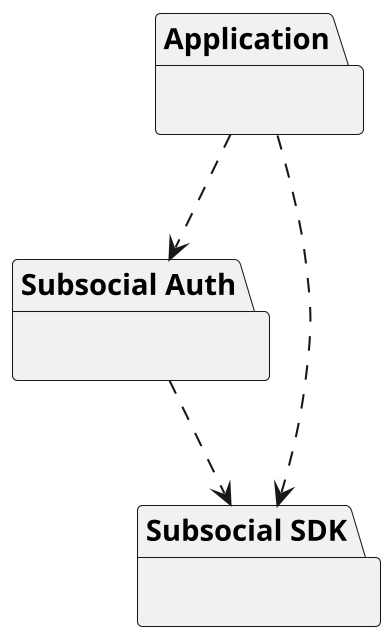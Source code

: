 @startuml dependencies
skinparam dpi 200

package "Subsocial Auth" as auth {}

package "Subsocial SDK" as sdk {}

package "Application" as app {}

app ..> sdk

app ..> auth

auth ..> sdk

@enduml